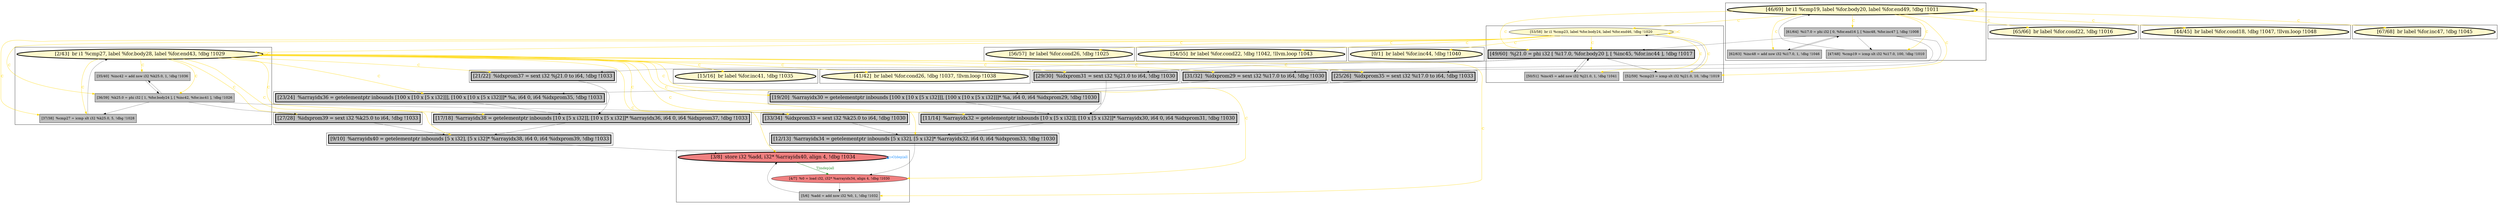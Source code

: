 
digraph G {



node897->node890 [style=solid,color=gold,label="C",penwidth=1.0,fontcolor=gold ]
node908->node880 [style=solid,color=gold,label="C",penwidth=1.0,fontcolor=gold ]
node902->node895 [style=solid,color=gold,label="C",penwidth=1.0,fontcolor=gold ]
node896->node892 [style=solid,color=black,label="",penwidth=0.5,fontcolor=black ]
node905->node889 [style=solid,color=black,label="",penwidth=0.5,fontcolor=black ]
node908->node908 [style=solid,color=gold,label="C",penwidth=1.0,fontcolor=gold ]
node908->node899 [style=solid,color=gold,label="C",penwidth=1.0,fontcolor=gold ]
node886->node883 [style=solid,color=black,label="",penwidth=0.5,fontcolor=black ]
node908->node906 [style=solid,color=gold,label="C",penwidth=1.0,fontcolor=gold ]
node892->node884 [style=solid,color=black,label="",penwidth=0.5,fontcolor=black ]
node901->node905 [style=solid,color=black,label="",penwidth=0.5,fontcolor=black ]
node883->node880 [style=solid,color=black,label="",penwidth=0.5,fontcolor=black ]
node896->node912 [style=solid,color=black,label="",penwidth=0.5,fontcolor=black ]
node907->node911 [style=solid,color=black,label="",penwidth=0.5,fontcolor=black ]
node908->node883 [style=solid,color=gold,label="C",penwidth=1.0,fontcolor=gold ]
node901->node896 [style=solid,color=black,label="",penwidth=0.5,fontcolor=black ]
node880->node879 [style=solid,color=forestgreen,label="T|indep|all",penwidth=1.0,fontcolor=forestgreen ]
node899->node887 [style=solid,color=black,label="",penwidth=0.5,fontcolor=black ]
node907->node906 [style=solid,color=black,label="",penwidth=0.5,fontcolor=black ]
node879->node881 [style=solid,color=black,label="",penwidth=0.5,fontcolor=black ]
node889->node886 [style=solid,color=black,label="",penwidth=0.5,fontcolor=black ]
node908->node885 [style=solid,color=gold,label="C",penwidth=1.0,fontcolor=gold ]
node900->node901 [style=solid,color=black,label="",penwidth=0.5,fontcolor=black ]
node881->node880 [style=solid,color=black,label="",penwidth=0.5,fontcolor=black ]
node897->node898 [style=solid,color=gold,label="C",penwidth=1.0,fontcolor=gold ]
node908->node881 [style=solid,color=gold,label="C",penwidth=1.0,fontcolor=gold ]
node887->node884 [style=solid,color=black,label="",penwidth=0.5,fontcolor=black ]
node908->node889 [style=solid,color=gold,label="C",penwidth=1.0,fontcolor=gold ]
node908->node912 [style=solid,color=gold,label="C",penwidth=1.0,fontcolor=gold ]
node912->node886 [style=solid,color=black,label="",penwidth=0.5,fontcolor=black ]
node908->node910 [style=solid,color=gold,label="C",penwidth=1.0,fontcolor=gold ]
node895->node897 [style=solid,color=black,label="",penwidth=0.5,fontcolor=black ]
node903->node902 [style=solid,color=black,label="",penwidth=0.5,fontcolor=black ]
node896->node895 [style=solid,color=black,label="",penwidth=0.5,fontcolor=black ]
node902->node896 [style=solid,color=gold,label="C",penwidth=1.0,fontcolor=gold ]
node908->node886 [style=solid,color=gold,label="C",penwidth=1.0,fontcolor=gold ]
node897->node907 [style=solid,color=gold,label="C",penwidth=1.0,fontcolor=gold ]
node882->node879 [style=solid,color=black,label="",penwidth=0.5,fontcolor=black ]
node908->node882 [style=solid,color=gold,label="C",penwidth=1.0,fontcolor=gold ]
node897->node888 [style=solid,color=gold,label="C",penwidth=1.0,fontcolor=gold ]
node901->node899 [style=solid,color=black,label="",penwidth=0.5,fontcolor=black ]
node897->node895 [style=solid,color=gold,label="C",penwidth=1.0,fontcolor=gold ]
node902->node897 [style=solid,color=gold,label="C",penwidth=1.0,fontcolor=gold ]
node893->node883 [style=solid,color=black,label="",penwidth=0.5,fontcolor=black ]
node908->node905 [style=solid,color=gold,label="C",penwidth=1.0,fontcolor=gold ]
node897->node909 [style=solid,color=gold,label="C",penwidth=1.0,fontcolor=gold ]
node902->node900 [style=solid,color=gold,label="C",penwidth=1.0,fontcolor=gold ]
node897->node896 [style=solid,color=gold,label="C",penwidth=1.0,fontcolor=gold ]
node908->node887 [style=solid,color=gold,label="C",penwidth=1.0,fontcolor=gold ]
node908->node879 [style=solid,color=gold,label="C",penwidth=1.0,fontcolor=gold ]
node906->node907 [style=solid,color=black,label="",penwidth=0.5,fontcolor=black ]
node908->node893 [style=solid,color=gold,label="C",penwidth=1.0,fontcolor=gold ]
node884->node882 [style=solid,color=black,label="",penwidth=0.5,fontcolor=black ]
node908->node909 [style=solid,color=gold,label="C",penwidth=1.0,fontcolor=gold ]
node897->node897 [style=solid,color=gold,label="C",penwidth=1.0,fontcolor=gold ]
node908->node884 [style=solid,color=gold,label="C",penwidth=1.0,fontcolor=gold ]
node908->node892 [style=solid,color=gold,label="C",penwidth=1.0,fontcolor=gold ]
node902->node901 [style=solid,color=gold,label="C",penwidth=1.0,fontcolor=gold ]
node902->node903 [style=solid,color=gold,label="C",penwidth=1.0,fontcolor=gold ]
node902->node891 [style=solid,color=gold,label="C",penwidth=1.0,fontcolor=gold ]
node902->node904 [style=solid,color=gold,label="C",penwidth=1.0,fontcolor=gold ]
node911->node882 [style=solid,color=black,label="",penwidth=0.5,fontcolor=black ]
node901->node903 [style=solid,color=black,label="",penwidth=0.5,fontcolor=black ]
node896->node898 [style=solid,color=black,label="",penwidth=0.5,fontcolor=black ]
node902->node894 [style=solid,color=gold,label="C",penwidth=1.0,fontcolor=gold ]
node898->node896 [style=solid,color=black,label="",penwidth=0.5,fontcolor=black ]
node897->node878 [style=solid,color=gold,label="C",penwidth=1.0,fontcolor=gold ]
node908->node907 [style=solid,color=gold,label="C",penwidth=1.0,fontcolor=gold ]
node901->node900 [style=solid,color=black,label="",penwidth=0.5,fontcolor=black ]
node907->node909 [style=solid,color=black,label="",penwidth=0.5,fontcolor=black ]
node908->node911 [style=solid,color=gold,label="C",penwidth=1.0,fontcolor=gold ]
node880->node880 [style=solid,color=dodgerblue,label="O|dep|all",penwidth=1.0,fontcolor=dodgerblue ]
node897->node908 [style=solid,color=gold,label="C",penwidth=1.0,fontcolor=gold ]
node909->node908 [style=solid,color=black,label="",penwidth=0.5,fontcolor=black ]
node907->node893 [style=solid,color=black,label="",penwidth=0.5,fontcolor=black ]
node902->node902 [style=solid,color=gold,label="C",penwidth=1.0,fontcolor=gold ]


subgraph cluster22 {


node911 [penwidth=3.0,fontsize=20,fillcolor=grey,label="[33/34]  %idxprom33 = sext i32 %k25.0 to i64, !dbg !1030",shape=rectangle,style=filled ]



}

subgraph cluster20 {


node909 [fillcolor=grey,label="[37/38]  %cmp27 = icmp slt i32 %k25.0, 5, !dbg !1028",shape=rectangle,style=filled ]
node908 [penwidth=3.0,fontsize=20,fillcolor=lemonchiffon,label="[2/43]  br i1 %cmp27, label %for.body28, label %for.end43, !dbg !1029",shape=ellipse,style=filled ]
node906 [fillcolor=grey,label="[35/40]  %inc42 = add nsw i32 %k25.0, 1, !dbg !1036",shape=rectangle,style=filled ]
node907 [fillcolor=grey,label="[36/39]  %k25.0 = phi i32 [ 1, %for.body24 ], [ %inc42, %for.inc41 ], !dbg !1026",shape=rectangle,style=filled ]



}

subgraph cluster18 {


node904 [penwidth=3.0,fontsize=20,fillcolor=lemonchiffon,label="[44/45]  br label %for.cond18, !dbg !1047, !llvm.loop !1048",shape=ellipse,style=filled ]



}

subgraph cluster16 {


node899 [penwidth=3.0,fontsize=20,fillcolor=grey,label="[31/32]  %idxprom29 = sext i32 %i17.0 to i64, !dbg !1030",shape=rectangle,style=filled ]



}

subgraph cluster17 {


node903 [fillcolor=grey,label="[47/48]  %cmp19 = icmp slt i32 %i17.0, 100, !dbg !1010",shape=rectangle,style=filled ]
node902 [penwidth=3.0,fontsize=20,fillcolor=lemonchiffon,label="[46/69]  br i1 %cmp19, label %for.body20, label %for.end49, !dbg !1011",shape=ellipse,style=filled ]
node900 [fillcolor=grey,label="[62/63]  %inc48 = add nsw i32 %i17.0, 1, !dbg !1046",shape=rectangle,style=filled ]
node901 [fillcolor=grey,label="[61/64]  %i17.0 = phi i32 [ 0, %for.end16 ], [ %inc48, %for.inc47 ], !dbg !1008",shape=rectangle,style=filled ]



}

subgraph cluster4 {


node884 [penwidth=3.0,fontsize=20,fillcolor=grey,label="[11/14]  %arrayidx32 = getelementptr inbounds [10 x [5 x i32]], [10 x [5 x i32]]* %arrayidx30, i64 0, i64 %idxprom31, !dbg !1030",shape=rectangle,style=filled ]



}

subgraph cluster3 {


node883 [penwidth=3.0,fontsize=20,fillcolor=grey,label="[9/10]  %arrayidx40 = getelementptr inbounds [5 x i32], [5 x i32]* %arrayidx38, i64 0, i64 %idxprom39, !dbg !1033",shape=rectangle,style=filled ]



}

subgraph cluster2 {


node882 [penwidth=3.0,fontsize=20,fillcolor=grey,label="[12/13]  %arrayidx34 = getelementptr inbounds [5 x i32], [5 x i32]* %arrayidx32, i64 0, i64 %idxprom33, !dbg !1030",shape=rectangle,style=filled ]



}

subgraph cluster1 {


node881 [fillcolor=grey,label="[5/6]  %add = add nsw i32 %0, 1, !dbg !1032",shape=rectangle,style=filled ]
node879 [fillcolor=lightcoral,label="[4/7]  %0 = load i32, i32* %arrayidx34, align 4, !dbg !1030",shape=ellipse,style=filled ]
node880 [penwidth=3.0,fontsize=20,fillcolor=lightcoral,label="[3/8]  store i32 %add, i32* %arrayidx40, align 4, !dbg !1034",shape=ellipse,style=filled ]



}

subgraph cluster12 {


node892 [penwidth=3.0,fontsize=20,fillcolor=grey,label="[29/30]  %idxprom31 = sext i32 %j21.0 to i64, !dbg !1030",shape=rectangle,style=filled ]



}

subgraph cluster5 {


node885 [penwidth=3.0,fontsize=20,fillcolor=lemonchiffon,label="[15/16]  br label %for.inc41, !dbg !1035",shape=ellipse,style=filled ]



}

subgraph cluster0 {


node878 [penwidth=3.0,fontsize=20,fillcolor=lemonchiffon,label="[0/1]  br label %for.inc44, !dbg !1040",shape=ellipse,style=filled ]



}

subgraph cluster6 {


node886 [penwidth=3.0,fontsize=20,fillcolor=grey,label="[17/18]  %arrayidx38 = getelementptr inbounds [10 x [5 x i32]], [10 x [5 x i32]]* %arrayidx36, i64 0, i64 %idxprom37, !dbg !1033",shape=rectangle,style=filled ]



}

subgraph cluster14 {


node894 [penwidth=3.0,fontsize=20,fillcolor=lemonchiffon,label="[67/68]  br label %for.inc47, !dbg !1045",shape=ellipse,style=filled ]



}

subgraph cluster7 {


node887 [penwidth=3.0,fontsize=20,fillcolor=grey,label="[19/20]  %arrayidx30 = getelementptr inbounds [100 x [10 x [5 x i32]]], [100 x [10 x [5 x i32]]]* %a, i64 0, i64 %idxprom29, !dbg !1030",shape=rectangle,style=filled ]



}

subgraph cluster23 {


node912 [penwidth=3.0,fontsize=20,fillcolor=grey,label="[21/22]  %idxprom37 = sext i32 %j21.0 to i64, !dbg !1033",shape=rectangle,style=filled ]



}

subgraph cluster8 {


node888 [penwidth=3.0,fontsize=20,fillcolor=lemonchiffon,label="[54/55]  br label %for.cond22, !dbg !1042, !llvm.loop !1043",shape=ellipse,style=filled ]



}

subgraph cluster21 {


node910 [penwidth=3.0,fontsize=20,fillcolor=lemonchiffon,label="[41/42]  br label %for.cond26, !dbg !1037, !llvm.loop !1038",shape=ellipse,style=filled ]



}

subgraph cluster9 {


node889 [penwidth=3.0,fontsize=20,fillcolor=grey,label="[23/24]  %arrayidx36 = getelementptr inbounds [100 x [10 x [5 x i32]]], [100 x [10 x [5 x i32]]]* %a, i64 0, i64 %idxprom35, !dbg !1033",shape=rectangle,style=filled ]



}

subgraph cluster19 {


node905 [penwidth=3.0,fontsize=20,fillcolor=grey,label="[25/26]  %idxprom35 = sext i32 %i17.0 to i64, !dbg !1033",shape=rectangle,style=filled ]



}

subgraph cluster10 {


node890 [penwidth=3.0,fontsize=20,fillcolor=lemonchiffon,label="[56/57]  br label %for.cond26, !dbg !1025",shape=ellipse,style=filled ]



}

subgraph cluster11 {


node891 [penwidth=3.0,fontsize=20,fillcolor=lemonchiffon,label="[65/66]  br label %for.cond22, !dbg !1016",shape=ellipse,style=filled ]



}

subgraph cluster13 {


node893 [penwidth=3.0,fontsize=20,fillcolor=grey,label="[27/28]  %idxprom39 = sext i32 %k25.0 to i64, !dbg !1033",shape=rectangle,style=filled ]



}

subgraph cluster15 {


node898 [fillcolor=grey,label="[50/51]  %inc45 = add nsw i32 %j21.0, 1, !dbg !1041",shape=rectangle,style=filled ]
node897 [fillcolor=lemonchiffon,label="[53/58]  br i1 %cmp23, label %for.body24, label %for.end46, !dbg !1020",shape=ellipse,style=filled ]
node895 [fillcolor=grey,label="[52/59]  %cmp23 = icmp slt i32 %j21.0, 10, !dbg !1019",shape=rectangle,style=filled ]
node896 [penwidth=3.0,fontsize=20,fillcolor=grey,label="[49/60]  %j21.0 = phi i32 [ %i17.0, %for.body20 ], [ %inc45, %for.inc44 ], !dbg !1017",shape=rectangle,style=filled ]



}

}

